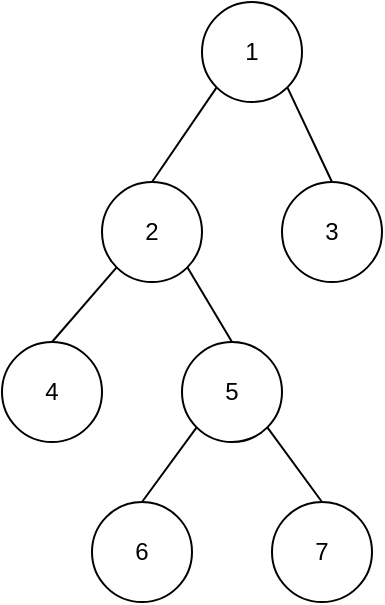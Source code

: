 <mxfile>
    <diagram id="LZncNfAyN1MMtH4qdUtI" name="Page-1">
        <mxGraphModel dx="597" dy="329" grid="1" gridSize="10" guides="1" tooltips="1" connect="1" arrows="1" fold="1" page="1" pageScale="1" pageWidth="850" pageHeight="1100" math="0" shadow="0">
            <root>
                <mxCell id="0"/>
                <mxCell id="1" parent="0"/>
                <mxCell id="10" style="edgeStyle=none;html=1;exitX=0;exitY=1;exitDx=0;exitDy=0;entryX=0.5;entryY=0;entryDx=0;entryDy=0;endArrow=none;endFill=0;" edge="1" parent="1" source="2" target="3">
                    <mxGeometry relative="1" as="geometry"/>
                </mxCell>
                <mxCell id="11" style="edgeStyle=none;html=1;exitX=1;exitY=1;exitDx=0;exitDy=0;entryX=0.5;entryY=0;entryDx=0;entryDy=0;endArrow=none;endFill=0;" edge="1" parent="1" source="2" target="4">
                    <mxGeometry relative="1" as="geometry"/>
                </mxCell>
                <mxCell id="2" value="1" style="ellipse;whiteSpace=wrap;html=1;" vertex="1" parent="1">
                    <mxGeometry x="400" y="150" width="50" height="50" as="geometry"/>
                </mxCell>
                <mxCell id="12" style="edgeStyle=none;html=1;exitX=1;exitY=1;exitDx=0;exitDy=0;entryX=0.5;entryY=0;entryDx=0;entryDy=0;endArrow=none;endFill=0;" edge="1" parent="1" source="3" target="6">
                    <mxGeometry relative="1" as="geometry"/>
                </mxCell>
                <mxCell id="13" style="edgeStyle=none;html=1;exitX=0;exitY=1;exitDx=0;exitDy=0;entryX=0.5;entryY=0;entryDx=0;entryDy=0;endArrow=none;endFill=0;" edge="1" parent="1" source="3" target="5">
                    <mxGeometry relative="1" as="geometry"/>
                </mxCell>
                <mxCell id="3" value="2" style="ellipse;whiteSpace=wrap;html=1;" vertex="1" parent="1">
                    <mxGeometry x="350" y="240" width="50" height="50" as="geometry"/>
                </mxCell>
                <mxCell id="4" value="3" style="ellipse;whiteSpace=wrap;html=1;" vertex="1" parent="1">
                    <mxGeometry x="440" y="240" width="50" height="50" as="geometry"/>
                </mxCell>
                <mxCell id="5" value="4" style="ellipse;whiteSpace=wrap;html=1;" vertex="1" parent="1">
                    <mxGeometry x="300" y="320" width="50" height="50" as="geometry"/>
                </mxCell>
                <mxCell id="14" style="edgeStyle=none;html=1;exitX=0;exitY=1;exitDx=0;exitDy=0;entryX=0.5;entryY=0;entryDx=0;entryDy=0;endArrow=none;endFill=0;" edge="1" parent="1" source="6" target="7">
                    <mxGeometry relative="1" as="geometry"/>
                </mxCell>
                <mxCell id="15" style="edgeStyle=none;html=1;exitX=1;exitY=1;exitDx=0;exitDy=0;entryX=0.5;entryY=0;entryDx=0;entryDy=0;endArrow=none;endFill=0;" edge="1" parent="1" source="6" target="8">
                    <mxGeometry relative="1" as="geometry"/>
                </mxCell>
                <mxCell id="6" value="5" style="ellipse;whiteSpace=wrap;html=1;" vertex="1" parent="1">
                    <mxGeometry x="390" y="320" width="50" height="50" as="geometry"/>
                </mxCell>
                <mxCell id="7" value="6" style="ellipse;whiteSpace=wrap;html=1;" vertex="1" parent="1">
                    <mxGeometry x="345" y="400" width="50" height="50" as="geometry"/>
                </mxCell>
                <mxCell id="8" value="7" style="ellipse;whiteSpace=wrap;html=1;" vertex="1" parent="1">
                    <mxGeometry x="435" y="400" width="50" height="50" as="geometry"/>
                </mxCell>
            </root>
        </mxGraphModel>
    </diagram>
</mxfile>